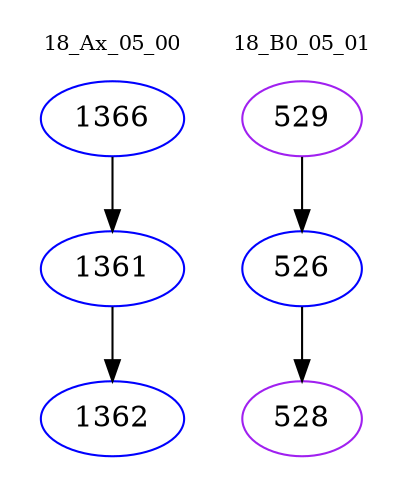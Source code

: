 digraph{
subgraph cluster_0 {
color = white
label = "18_Ax_05_00";
fontsize=10;
T0_1366 [label="1366", color="blue"]
T0_1366 -> T0_1361 [color="black"]
T0_1361 [label="1361", color="blue"]
T0_1361 -> T0_1362 [color="black"]
T0_1362 [label="1362", color="blue"]
}
subgraph cluster_1 {
color = white
label = "18_B0_05_01";
fontsize=10;
T1_529 [label="529", color="purple"]
T1_529 -> T1_526 [color="black"]
T1_526 [label="526", color="blue"]
T1_526 -> T1_528 [color="black"]
T1_528 [label="528", color="purple"]
}
}
